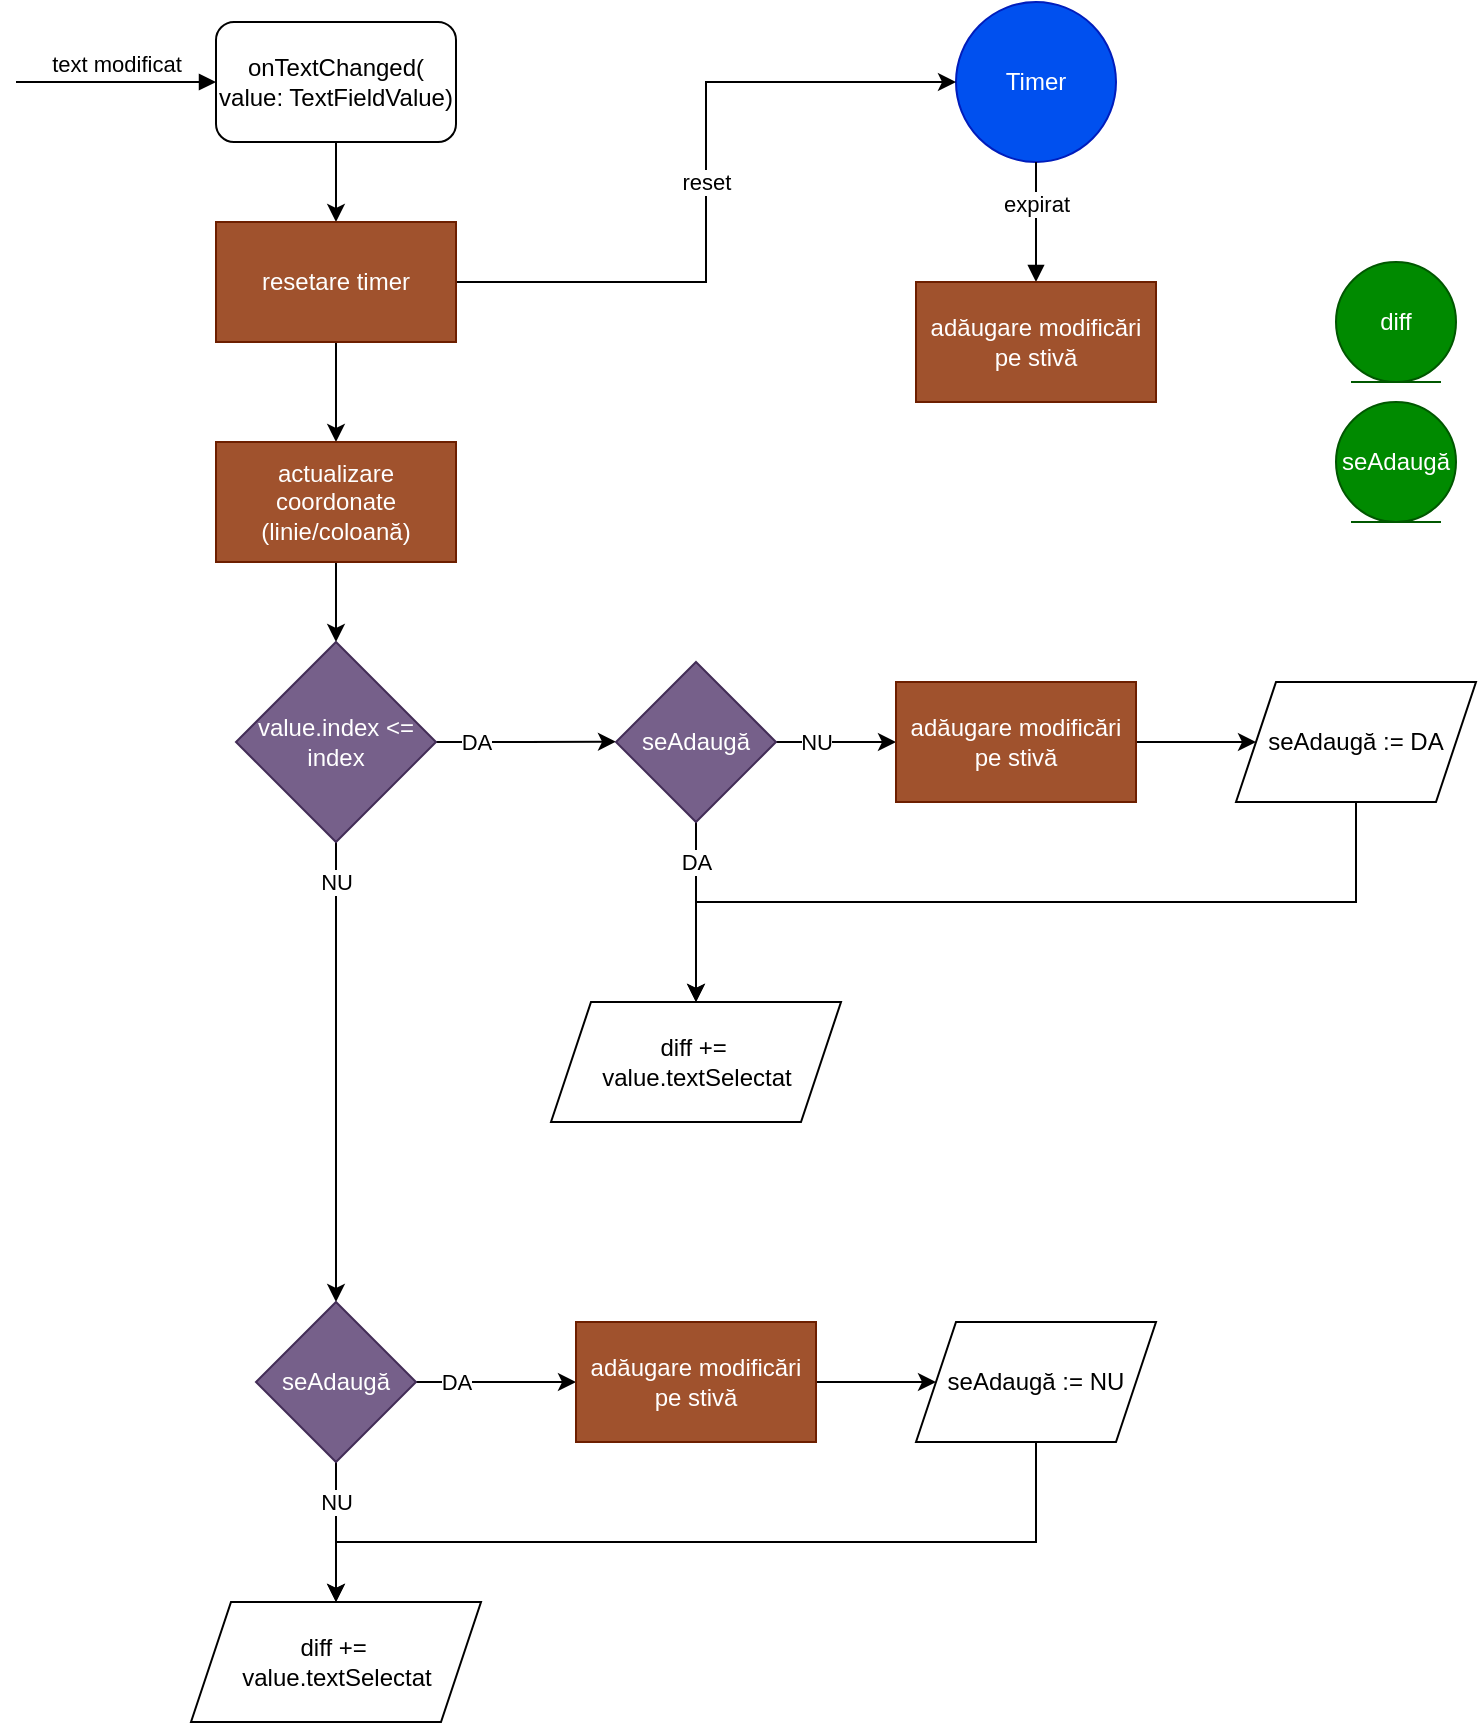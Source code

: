 <mxfile version="26.1.1">
  <diagram name="Page-1" id="QWus57eGXIuECSsaH0sc">
    <mxGraphModel dx="1103" dy="642" grid="1" gridSize="10" guides="1" tooltips="1" connect="1" arrows="1" fold="1" page="1" pageScale="1" pageWidth="827" pageHeight="1169" math="0" shadow="0">
      <root>
        <mxCell id="0" />
        <mxCell id="1" parent="0" />
        <mxCell id="SkCt4i6CUjqiIirzvjLL-1" value="text modificat" style="html=1;verticalAlign=bottom;endArrow=block;curved=0;rounded=0;entryX=0;entryY=0.5;entryDx=0;entryDy=0;" edge="1" parent="1" target="SkCt4i6CUjqiIirzvjLL-2">
          <mxGeometry width="80" relative="1" as="geometry">
            <mxPoint x="20" y="80" as="sourcePoint" />
            <mxPoint x="120" y="80" as="targetPoint" />
          </mxGeometry>
        </mxCell>
        <mxCell id="SkCt4i6CUjqiIirzvjLL-5" style="edgeStyle=orthogonalEdgeStyle;rounded=0;orthogonalLoop=1;jettySize=auto;html=1;entryX=0.5;entryY=0;entryDx=0;entryDy=0;" edge="1" parent="1" source="SkCt4i6CUjqiIirzvjLL-2" target="SkCt4i6CUjqiIirzvjLL-4">
          <mxGeometry relative="1" as="geometry" />
        </mxCell>
        <mxCell id="SkCt4i6CUjqiIirzvjLL-2" value="onTextChanged(&lt;div&gt;value: TextFieldValue)&lt;/div&gt;" style="rounded=1;whiteSpace=wrap;html=1;" vertex="1" parent="1">
          <mxGeometry x="120" y="50" width="120" height="60" as="geometry" />
        </mxCell>
        <mxCell id="SkCt4i6CUjqiIirzvjLL-3" value="Timer" style="ellipse;whiteSpace=wrap;html=1;aspect=fixed;fillColor=#0050ef;fontColor=#ffffff;strokeColor=#001DBC;" vertex="1" parent="1">
          <mxGeometry x="490" y="40" width="80" height="80" as="geometry" />
        </mxCell>
        <mxCell id="SkCt4i6CUjqiIirzvjLL-6" value="reset" style="edgeStyle=orthogonalEdgeStyle;rounded=0;orthogonalLoop=1;jettySize=auto;html=1;entryX=0;entryY=0.5;entryDx=0;entryDy=0;" edge="1" parent="1" source="SkCt4i6CUjqiIirzvjLL-4" target="SkCt4i6CUjqiIirzvjLL-3">
          <mxGeometry relative="1" as="geometry" />
        </mxCell>
        <mxCell id="SkCt4i6CUjqiIirzvjLL-8" style="edgeStyle=orthogonalEdgeStyle;rounded=0;orthogonalLoop=1;jettySize=auto;html=1;" edge="1" parent="1" source="SkCt4i6CUjqiIirzvjLL-4" target="SkCt4i6CUjqiIirzvjLL-7">
          <mxGeometry relative="1" as="geometry" />
        </mxCell>
        <mxCell id="SkCt4i6CUjqiIirzvjLL-4" value="resetare timer" style="rounded=0;whiteSpace=wrap;html=1;fillColor=#a0522d;fontColor=#ffffff;strokeColor=#6D1F00;" vertex="1" parent="1">
          <mxGeometry x="120" y="150" width="120" height="60" as="geometry" />
        </mxCell>
        <mxCell id="SkCt4i6CUjqiIirzvjLL-12" style="edgeStyle=orthogonalEdgeStyle;rounded=0;orthogonalLoop=1;jettySize=auto;html=1;" edge="1" parent="1" source="SkCt4i6CUjqiIirzvjLL-7" target="SkCt4i6CUjqiIirzvjLL-11">
          <mxGeometry relative="1" as="geometry" />
        </mxCell>
        <mxCell id="SkCt4i6CUjqiIirzvjLL-7" value="actualizare coordonate (linie/coloană)" style="rounded=0;whiteSpace=wrap;html=1;fillColor=#a0522d;fontColor=#ffffff;strokeColor=#6D1F00;" vertex="1" parent="1">
          <mxGeometry x="120" y="260" width="120" height="60" as="geometry" />
        </mxCell>
        <mxCell id="SkCt4i6CUjqiIirzvjLL-10" value="diff" style="ellipse;shape=umlEntity;whiteSpace=wrap;html=1;fillColor=#008a00;fontColor=#ffffff;strokeColor=#005700;" vertex="1" parent="1">
          <mxGeometry x="680" y="170" width="60" height="60" as="geometry" />
        </mxCell>
        <mxCell id="SkCt4i6CUjqiIirzvjLL-14" value="DA" style="edgeStyle=orthogonalEdgeStyle;rounded=0;orthogonalLoop=1;jettySize=auto;html=1;exitX=1;exitY=0.5;exitDx=0;exitDy=0;" edge="1" parent="1" source="SkCt4i6CUjqiIirzvjLL-11">
          <mxGeometry x="-0.557" relative="1" as="geometry">
            <mxPoint x="320" y="409.833" as="targetPoint" />
            <mxPoint as="offset" />
          </mxGeometry>
        </mxCell>
        <mxCell id="SkCt4i6CUjqiIirzvjLL-28" value="NU" style="edgeStyle=orthogonalEdgeStyle;rounded=0;orthogonalLoop=1;jettySize=auto;html=1;entryX=0.5;entryY=0;entryDx=0;entryDy=0;" edge="1" parent="1" source="SkCt4i6CUjqiIirzvjLL-11" target="SkCt4i6CUjqiIirzvjLL-29">
          <mxGeometry x="-0.826" relative="1" as="geometry">
            <mxPoint x="180" y="690" as="targetPoint" />
            <Array as="points" />
            <mxPoint as="offset" />
          </mxGeometry>
        </mxCell>
        <mxCell id="SkCt4i6CUjqiIirzvjLL-11" value="value.index &amp;lt;= index" style="rhombus;whiteSpace=wrap;html=1;fillColor=#76608a;fontColor=#ffffff;strokeColor=#432D57;" vertex="1" parent="1">
          <mxGeometry x="130" y="360" width="100" height="100" as="geometry" />
        </mxCell>
        <mxCell id="SkCt4i6CUjqiIirzvjLL-13" value="seAdaugă" style="ellipse;shape=umlEntity;whiteSpace=wrap;html=1;fillColor=#008a00;fontColor=#ffffff;strokeColor=#005700;" vertex="1" parent="1">
          <mxGeometry x="680" y="240" width="60" height="60" as="geometry" />
        </mxCell>
        <mxCell id="SkCt4i6CUjqiIirzvjLL-16" value="NU" style="edgeStyle=orthogonalEdgeStyle;rounded=0;orthogonalLoop=1;jettySize=auto;html=1;exitX=1;exitY=0.5;exitDx=0;exitDy=0;entryX=0;entryY=0.5;entryDx=0;entryDy=0;" edge="1" parent="1" source="SkCt4i6CUjqiIirzvjLL-15" target="SkCt4i6CUjqiIirzvjLL-17">
          <mxGeometry x="-0.333" relative="1" as="geometry">
            <mxPoint x="470" y="409.833" as="targetPoint" />
            <mxPoint as="offset" />
          </mxGeometry>
        </mxCell>
        <mxCell id="SkCt4i6CUjqiIirzvjLL-25" value="DA" style="edgeStyle=orthogonalEdgeStyle;rounded=0;orthogonalLoop=1;jettySize=auto;html=1;entryX=0.5;entryY=0;entryDx=0;entryDy=0;" edge="1" parent="1" source="SkCt4i6CUjqiIirzvjLL-15" target="SkCt4i6CUjqiIirzvjLL-27">
          <mxGeometry x="-0.556" relative="1" as="geometry">
            <mxPoint x="360" y="520" as="targetPoint" />
            <mxPoint as="offset" />
          </mxGeometry>
        </mxCell>
        <mxCell id="SkCt4i6CUjqiIirzvjLL-15" value="seAdaugă" style="rhombus;whiteSpace=wrap;html=1;fillColor=#76608a;fontColor=#ffffff;strokeColor=#432D57;" vertex="1" parent="1">
          <mxGeometry x="320" y="370" width="80" height="80" as="geometry" />
        </mxCell>
        <mxCell id="SkCt4i6CUjqiIirzvjLL-18" style="edgeStyle=orthogonalEdgeStyle;rounded=0;orthogonalLoop=1;jettySize=auto;html=1;entryX=0;entryY=0.5;entryDx=0;entryDy=0;" edge="1" parent="1" source="SkCt4i6CUjqiIirzvjLL-17" target="SkCt4i6CUjqiIirzvjLL-19">
          <mxGeometry relative="1" as="geometry">
            <mxPoint x="640" y="410" as="targetPoint" />
          </mxGeometry>
        </mxCell>
        <mxCell id="SkCt4i6CUjqiIirzvjLL-17" value="adăugare modificări pe stivă" style="rounded=0;whiteSpace=wrap;html=1;fillColor=#a0522d;fontColor=#ffffff;strokeColor=#6D1F00;" vertex="1" parent="1">
          <mxGeometry x="460" y="380" width="120" height="60" as="geometry" />
        </mxCell>
        <mxCell id="SkCt4i6CUjqiIirzvjLL-26" style="edgeStyle=orthogonalEdgeStyle;rounded=0;orthogonalLoop=1;jettySize=auto;html=1;entryX=0.5;entryY=0;entryDx=0;entryDy=0;" edge="1" parent="1" source="SkCt4i6CUjqiIirzvjLL-19" target="SkCt4i6CUjqiIirzvjLL-27">
          <mxGeometry relative="1" as="geometry">
            <mxPoint x="390" y="510" as="targetPoint" />
            <Array as="points">
              <mxPoint x="690" y="490" />
              <mxPoint x="360" y="490" />
            </Array>
          </mxGeometry>
        </mxCell>
        <mxCell id="SkCt4i6CUjqiIirzvjLL-19" value="seAdaugă := DA" style="shape=parallelogram;perimeter=parallelogramPerimeter;whiteSpace=wrap;html=1;fixedSize=1;" vertex="1" parent="1">
          <mxGeometry x="630" y="380" width="120" height="60" as="geometry" />
        </mxCell>
        <mxCell id="SkCt4i6CUjqiIirzvjLL-22" value="expirat" style="html=1;verticalAlign=bottom;endArrow=block;curved=0;rounded=0;exitX=0.5;exitY=1;exitDx=0;exitDy=0;entryX=0.5;entryY=0;entryDx=0;entryDy=0;" edge="1" parent="1" source="SkCt4i6CUjqiIirzvjLL-3" target="SkCt4i6CUjqiIirzvjLL-23">
          <mxGeometry width="80" relative="1" as="geometry">
            <mxPoint x="510" y="190" as="sourcePoint" />
            <mxPoint x="530" y="170" as="targetPoint" />
          </mxGeometry>
        </mxCell>
        <mxCell id="SkCt4i6CUjqiIirzvjLL-23" value="adăugare modificări pe stivă" style="rounded=0;whiteSpace=wrap;html=1;fillColor=#a0522d;fontColor=#ffffff;strokeColor=#6D1F00;" vertex="1" parent="1">
          <mxGeometry x="470" y="180" width="120" height="60" as="geometry" />
        </mxCell>
        <mxCell id="SkCt4i6CUjqiIirzvjLL-27" value="diff +=&amp;nbsp;&lt;div&gt;value.textSelectat&lt;/div&gt;" style="shape=parallelogram;perimeter=parallelogramPerimeter;whiteSpace=wrap;html=1;fixedSize=1;" vertex="1" parent="1">
          <mxGeometry x="287.5" y="540" width="145" height="60" as="geometry" />
        </mxCell>
        <mxCell id="SkCt4i6CUjqiIirzvjLL-30" value="DA" style="edgeStyle=orthogonalEdgeStyle;rounded=0;orthogonalLoop=1;jettySize=auto;html=1;entryX=0;entryY=0.5;entryDx=0;entryDy=0;" edge="1" parent="1" source="SkCt4i6CUjqiIirzvjLL-29" target="SkCt4i6CUjqiIirzvjLL-32">
          <mxGeometry x="-0.5" relative="1" as="geometry">
            <mxPoint x="290" y="730" as="targetPoint" />
            <mxPoint as="offset" />
          </mxGeometry>
        </mxCell>
        <mxCell id="SkCt4i6CUjqiIirzvjLL-34" value="NU" style="edgeStyle=orthogonalEdgeStyle;rounded=0;orthogonalLoop=1;jettySize=auto;html=1;entryX=0.5;entryY=0;entryDx=0;entryDy=0;" edge="1" parent="1" source="SkCt4i6CUjqiIirzvjLL-29" target="SkCt4i6CUjqiIirzvjLL-35">
          <mxGeometry x="-0.429" relative="1" as="geometry">
            <mxPoint x="180" y="830" as="targetPoint" />
            <mxPoint as="offset" />
          </mxGeometry>
        </mxCell>
        <mxCell id="SkCt4i6CUjqiIirzvjLL-29" value="seAdaugă" style="rhombus;whiteSpace=wrap;html=1;fillColor=#76608a;fontColor=#ffffff;strokeColor=#432D57;" vertex="1" parent="1">
          <mxGeometry x="140" y="690" width="80" height="80" as="geometry" />
        </mxCell>
        <mxCell id="SkCt4i6CUjqiIirzvjLL-31" style="edgeStyle=orthogonalEdgeStyle;rounded=0;orthogonalLoop=1;jettySize=auto;html=1;entryX=0;entryY=0.5;entryDx=0;entryDy=0;" edge="1" parent="1" source="SkCt4i6CUjqiIirzvjLL-32" target="SkCt4i6CUjqiIirzvjLL-33">
          <mxGeometry relative="1" as="geometry">
            <mxPoint x="480" y="730" as="targetPoint" />
          </mxGeometry>
        </mxCell>
        <mxCell id="SkCt4i6CUjqiIirzvjLL-32" value="adăugare modificări pe stivă" style="rounded=0;whiteSpace=wrap;html=1;fillColor=#a0522d;fontColor=#ffffff;strokeColor=#6D1F00;" vertex="1" parent="1">
          <mxGeometry x="300" y="700" width="120" height="60" as="geometry" />
        </mxCell>
        <mxCell id="SkCt4i6CUjqiIirzvjLL-36" style="edgeStyle=orthogonalEdgeStyle;rounded=0;orthogonalLoop=1;jettySize=auto;html=1;entryX=0.5;entryY=0;entryDx=0;entryDy=0;" edge="1" parent="1" source="SkCt4i6CUjqiIirzvjLL-33" target="SkCt4i6CUjqiIirzvjLL-35">
          <mxGeometry relative="1" as="geometry">
            <Array as="points">
              <mxPoint x="530" y="810" />
              <mxPoint x="180" y="810" />
            </Array>
          </mxGeometry>
        </mxCell>
        <mxCell id="SkCt4i6CUjqiIirzvjLL-33" value="seAdaugă := NU" style="shape=parallelogram;perimeter=parallelogramPerimeter;whiteSpace=wrap;html=1;fixedSize=1;" vertex="1" parent="1">
          <mxGeometry x="470" y="700" width="120" height="60" as="geometry" />
        </mxCell>
        <mxCell id="SkCt4i6CUjqiIirzvjLL-35" value="diff +=&amp;nbsp;&lt;div&gt;value.textSelectat&lt;/div&gt;" style="shape=parallelogram;perimeter=parallelogramPerimeter;whiteSpace=wrap;html=1;fixedSize=1;" vertex="1" parent="1">
          <mxGeometry x="107.5" y="840" width="145" height="60" as="geometry" />
        </mxCell>
      </root>
    </mxGraphModel>
  </diagram>
</mxfile>
